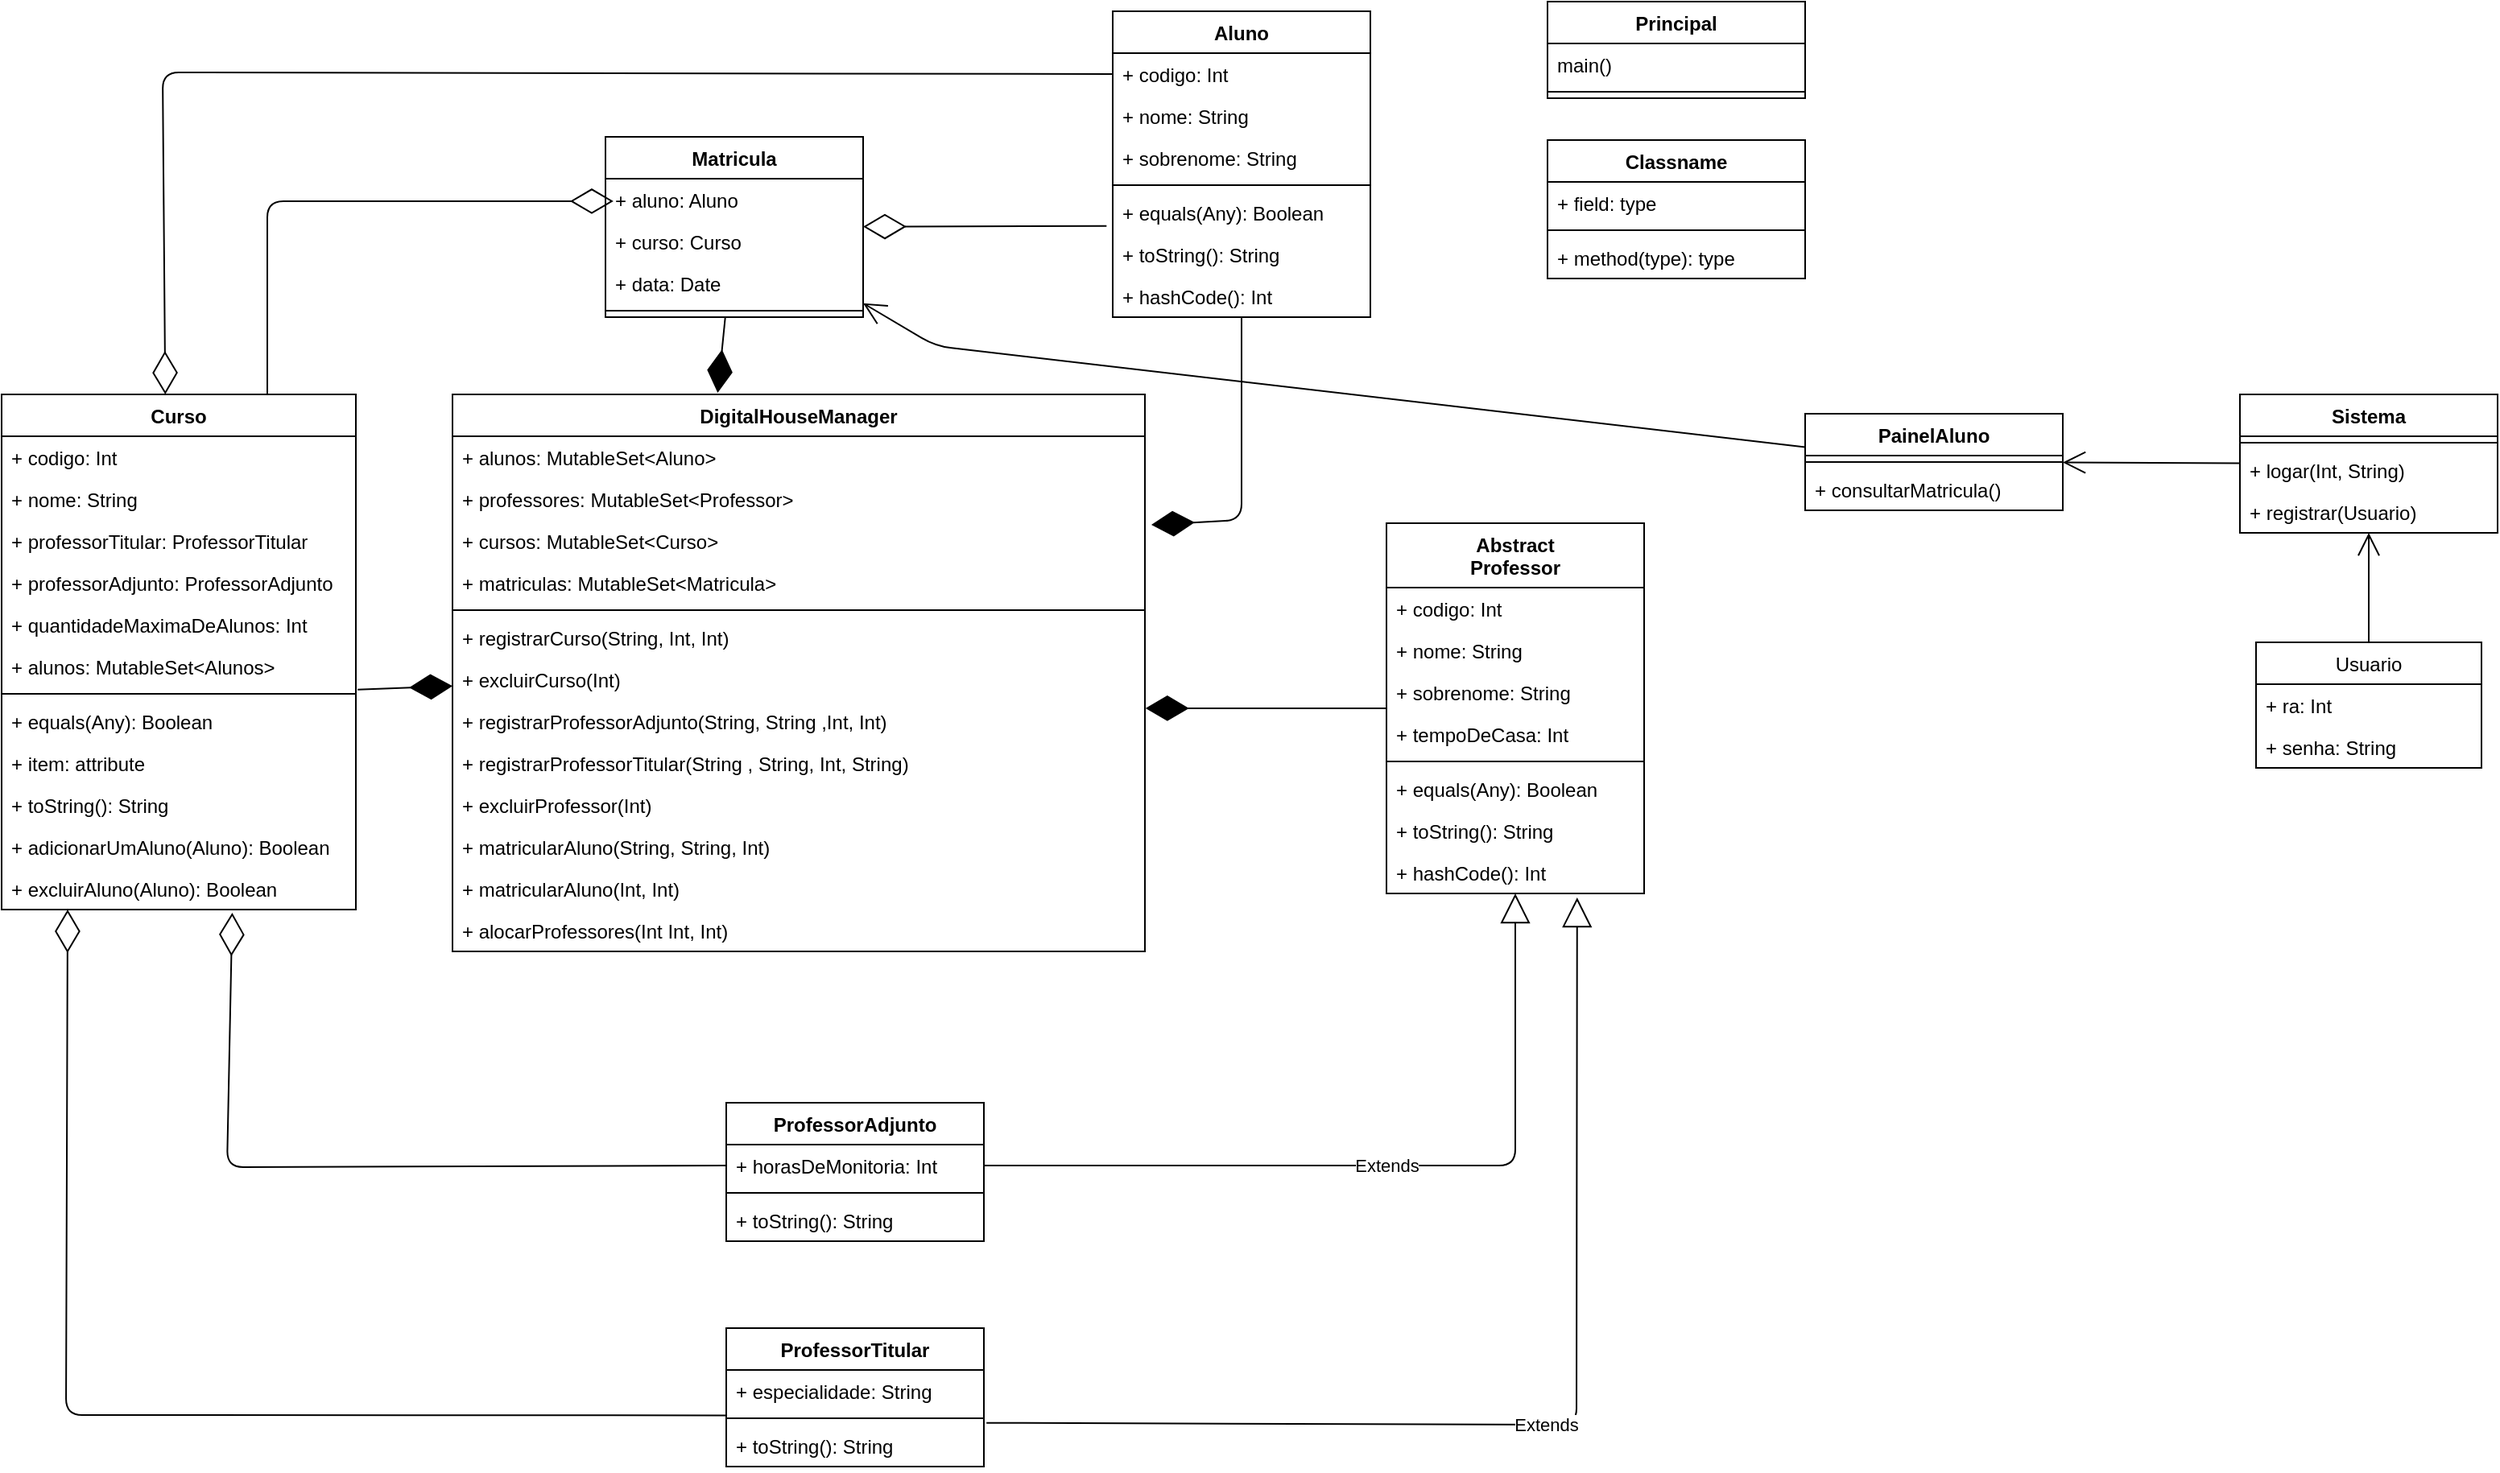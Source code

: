 <mxfile version="13.7.7" type="google"><diagram id="C5RBs43oDa-KdzZeNtuy" name="Page-1"><mxGraphModel dx="1737" dy="788" grid="1" gridSize="10" guides="1" tooltips="1" connect="1" arrows="1" fold="1" page="1" pageScale="1" pageWidth="827" pageHeight="1169" math="0" shadow="0"><root><mxCell id="WIyWlLk6GJQsqaUBKTNV-0"/><mxCell id="WIyWlLk6GJQsqaUBKTNV-1" parent="WIyWlLk6GJQsqaUBKTNV-0"/><mxCell id="T_922s3UGp3L7EfvBjby-40" value="Extends" style="endArrow=block;endSize=16;endFill=0;html=1;exitX=1;exitY=0.5;exitDx=0;exitDy=0;" parent="WIyWlLk6GJQsqaUBKTNV-1" source="T_922s3UGp3L7EfvBjby-35" target="T_922s3UGp3L7EfvBjby-15" edge="1"><mxGeometry width="160" relative="1" as="geometry"><mxPoint x="640" y="720" as="sourcePoint"/><mxPoint x="1140" y="560" as="targetPoint"/><Array as="points"><mxPoint x="1000" y="759"/></Array></mxGeometry></mxCell><mxCell id="T_922s3UGp3L7EfvBjby-41" value="Extends" style="endArrow=block;endSize=16;endFill=0;html=1;entryX=0.74;entryY=1.095;entryDx=0;entryDy=0;entryPerimeter=0;exitX=1.01;exitY=-0.044;exitDx=0;exitDy=0;exitPerimeter=0;" parent="WIyWlLk6GJQsqaUBKTNV-1" source="5TAdEPSiHCzOPGJmIDVm-1" target="T_922s3UGp3L7EfvBjby-28" edge="1"><mxGeometry width="160" relative="1" as="geometry"><mxPoint x="680" y="760" as="sourcePoint"/><mxPoint x="1030" y="340" as="targetPoint"/><Array as="points"><mxPoint x="1038" y="920"/></Array></mxGeometry></mxCell><mxCell id="z5_YrvjEdw8yl7iUUlSn-19" value="" style="endArrow=diamondThin;endFill=0;endSize=24;html=1;exitX=-0.024;exitY=0.823;exitDx=0;exitDy=0;exitPerimeter=0;" parent="WIyWlLk6GJQsqaUBKTNV-1" source="T_922s3UGp3L7EfvBjby-3" target="T_922s3UGp3L7EfvBjby-50" edge="1"><mxGeometry width="160" relative="1" as="geometry"><mxPoint x="740" y="270" as="sourcePoint"/><mxPoint x="900" y="270" as="targetPoint"/></mxGeometry></mxCell><mxCell id="z5_YrvjEdw8yl7iUUlSn-20" value="" style="endArrow=diamondThin;endFill=0;endSize=24;html=1;exitX=0.75;exitY=0;exitDx=0;exitDy=0;entryX=0.031;entryY=0.538;entryDx=0;entryDy=0;entryPerimeter=0;" parent="WIyWlLk6GJQsqaUBKTNV-1" source="T_922s3UGp3L7EfvBjby-8" target="T_922s3UGp3L7EfvBjby-51" edge="1"><mxGeometry width="160" relative="1" as="geometry"><mxPoint x="570" y="440" as="sourcePoint"/><mxPoint x="430" y="160" as="targetPoint"/><Array as="points"><mxPoint x="225" y="160"/></Array></mxGeometry></mxCell><mxCell id="5TAdEPSiHCzOPGJmIDVm-2" value="" style="endArrow=diamondThin;endFill=1;endSize=24;html=1;exitX=1.005;exitY=0.175;exitDx=0;exitDy=0;exitPerimeter=0;" edge="1" parent="WIyWlLk6GJQsqaUBKTNV-1" source="T_922s3UGp3L7EfvBjby-10" target="T_922s3UGp3L7EfvBjby-60"><mxGeometry width="160" relative="1" as="geometry"><mxPoint x="290" y="466" as="sourcePoint"/><mxPoint x="520" y="400" as="targetPoint"/></mxGeometry></mxCell><mxCell id="5TAdEPSiHCzOPGJmIDVm-3" value="" style="endArrow=diamondThin;endFill=1;endSize=24;html=1;entryX=0.383;entryY=-0.003;entryDx=0;entryDy=0;entryPerimeter=0;" edge="1" parent="WIyWlLk6GJQsqaUBKTNV-1" source="T_922s3UGp3L7EfvBjby-50" target="T_922s3UGp3L7EfvBjby-60"><mxGeometry width="160" relative="1" as="geometry"><mxPoint x="780" y="450" as="sourcePoint"/><mxPoint x="940" y="450" as="targetPoint"/></mxGeometry></mxCell><mxCell id="5TAdEPSiHCzOPGJmIDVm-4" value="" style="endArrow=diamondThin;endFill=1;endSize=24;html=1;" edge="1" parent="WIyWlLk6GJQsqaUBKTNV-1" source="T_922s3UGp3L7EfvBjby-0"><mxGeometry width="160" relative="1" as="geometry"><mxPoint x="560" y="370" as="sourcePoint"/><mxPoint x="774" y="361" as="targetPoint"/><Array as="points"><mxPoint x="830" y="358"/></Array></mxGeometry></mxCell><mxCell id="5TAdEPSiHCzOPGJmIDVm-5" value="" style="endArrow=diamondThin;endFill=1;endSize=24;html=1;entryX=1.001;entryY=0.192;entryDx=0;entryDy=0;entryPerimeter=0;" edge="1" parent="WIyWlLk6GJQsqaUBKTNV-1" source="T_922s3UGp3L7EfvBjby-15" target="5TAdEPSiHCzOPGJmIDVm-18"><mxGeometry width="160" relative="1" as="geometry"><mxPoint x="720" y="560" as="sourcePoint"/><mxPoint x="790" y="475" as="targetPoint"/></mxGeometry></mxCell><mxCell id="T_922s3UGp3L7EfvBjby-15" value="Abstract&#10;Professor" style="swimlane;fontStyle=1;align=center;verticalAlign=top;childLayout=stackLayout;horizontal=1;startSize=40;horizontalStack=0;resizeParent=1;resizeParentMax=0;resizeLast=0;collapsible=1;marginBottom=0;" parent="WIyWlLk6GJQsqaUBKTNV-1" vertex="1"><mxGeometry x="920" y="360" width="160" height="230" as="geometry"/></mxCell><mxCell id="T_922s3UGp3L7EfvBjby-16" value="+ codigo: Int" style="text;strokeColor=none;fillColor=none;align=left;verticalAlign=top;spacingLeft=4;spacingRight=4;overflow=hidden;rotatable=0;points=[[0,0.5],[1,0.5]];portConstraint=eastwest;" parent="T_922s3UGp3L7EfvBjby-15" vertex="1"><mxGeometry y="40" width="160" height="26" as="geometry"/></mxCell><mxCell id="T_922s3UGp3L7EfvBjby-19" value="+ nome: String" style="text;strokeColor=none;fillColor=none;align=left;verticalAlign=top;spacingLeft=4;spacingRight=4;overflow=hidden;rotatable=0;points=[[0,0.5],[1,0.5]];portConstraint=eastwest;" parent="T_922s3UGp3L7EfvBjby-15" vertex="1"><mxGeometry y="66" width="160" height="26" as="geometry"/></mxCell><mxCell id="T_922s3UGp3L7EfvBjby-20" value="+ sobrenome: String" style="text;strokeColor=none;fillColor=none;align=left;verticalAlign=top;spacingLeft=4;spacingRight=4;overflow=hidden;rotatable=0;points=[[0,0.5],[1,0.5]];portConstraint=eastwest;" parent="T_922s3UGp3L7EfvBjby-15" vertex="1"><mxGeometry y="92" width="160" height="26" as="geometry"/></mxCell><mxCell id="T_922s3UGp3L7EfvBjby-29" value="+ tempoDeCasa: Int" style="text;strokeColor=none;fillColor=none;align=left;verticalAlign=top;spacingLeft=4;spacingRight=4;overflow=hidden;rotatable=0;points=[[0,0.5],[1,0.5]];portConstraint=eastwest;" parent="T_922s3UGp3L7EfvBjby-15" vertex="1"><mxGeometry y="118" width="160" height="26" as="geometry"/></mxCell><mxCell id="T_922s3UGp3L7EfvBjby-17" value="" style="line;strokeWidth=1;fillColor=none;align=left;verticalAlign=middle;spacingTop=-1;spacingLeft=3;spacingRight=3;rotatable=0;labelPosition=right;points=[];portConstraint=eastwest;" parent="T_922s3UGp3L7EfvBjby-15" vertex="1"><mxGeometry y="144" width="160" height="8" as="geometry"/></mxCell><mxCell id="T_922s3UGp3L7EfvBjby-26" value="+ equals(Any): Boolean" style="text;strokeColor=none;fillColor=none;align=left;verticalAlign=top;spacingLeft=4;spacingRight=4;overflow=hidden;rotatable=0;points=[[0,0.5],[1,0.5]];portConstraint=eastwest;" parent="T_922s3UGp3L7EfvBjby-15" vertex="1"><mxGeometry y="152" width="160" height="26" as="geometry"/></mxCell><mxCell id="T_922s3UGp3L7EfvBjby-27" value="+ toString(): String" style="text;strokeColor=none;fillColor=none;align=left;verticalAlign=top;spacingLeft=4;spacingRight=4;overflow=hidden;rotatable=0;points=[[0,0.5],[1,0.5]];portConstraint=eastwest;" parent="T_922s3UGp3L7EfvBjby-15" vertex="1"><mxGeometry y="178" width="160" height="26" as="geometry"/></mxCell><mxCell id="T_922s3UGp3L7EfvBjby-28" value="+ hashCode(): Int" style="text;strokeColor=none;fillColor=none;align=left;verticalAlign=top;spacingLeft=4;spacingRight=4;overflow=hidden;rotatable=0;points=[[0,0.5],[1,0.5]];portConstraint=eastwest;" parent="T_922s3UGp3L7EfvBjby-15" vertex="1"><mxGeometry y="204" width="160" height="26" as="geometry"/></mxCell><mxCell id="T_922s3UGp3L7EfvBjby-50" value="Matricula" style="swimlane;fontStyle=1;align=center;verticalAlign=top;childLayout=stackLayout;horizontal=1;startSize=26;horizontalStack=0;resizeParent=1;resizeParentMax=0;resizeLast=0;collapsible=1;marginBottom=0;" parent="WIyWlLk6GJQsqaUBKTNV-1" vertex="1"><mxGeometry x="435" y="120" width="160" height="112" as="geometry"/></mxCell><mxCell id="T_922s3UGp3L7EfvBjby-51" value="+ aluno: Aluno" style="text;strokeColor=none;fillColor=none;align=left;verticalAlign=top;spacingLeft=4;spacingRight=4;overflow=hidden;rotatable=0;points=[[0,0.5],[1,0.5]];portConstraint=eastwest;" parent="T_922s3UGp3L7EfvBjby-50" vertex="1"><mxGeometry y="26" width="160" height="26" as="geometry"/></mxCell><mxCell id="T_922s3UGp3L7EfvBjby-54" value="+ curso: Curso" style="text;strokeColor=none;fillColor=none;align=left;verticalAlign=top;spacingLeft=4;spacingRight=4;overflow=hidden;rotatable=0;points=[[0,0.5],[1,0.5]];portConstraint=eastwest;" parent="T_922s3UGp3L7EfvBjby-50" vertex="1"><mxGeometry y="52" width="160" height="26" as="geometry"/></mxCell><mxCell id="T_922s3UGp3L7EfvBjby-55" value="+ data: Date" style="text;strokeColor=none;fillColor=none;align=left;verticalAlign=top;spacingLeft=4;spacingRight=4;overflow=hidden;rotatable=0;points=[[0,0.5],[1,0.5]];portConstraint=eastwest;" parent="T_922s3UGp3L7EfvBjby-50" vertex="1"><mxGeometry y="78" width="160" height="26" as="geometry"/></mxCell><mxCell id="T_922s3UGp3L7EfvBjby-52" value="" style="line;strokeWidth=1;fillColor=none;align=left;verticalAlign=middle;spacingTop=-1;spacingLeft=3;spacingRight=3;rotatable=0;labelPosition=right;points=[];portConstraint=eastwest;" parent="T_922s3UGp3L7EfvBjby-50" vertex="1"><mxGeometry y="104" width="160" height="8" as="geometry"/></mxCell><mxCell id="5TAdEPSiHCzOPGJmIDVm-7" value="" style="endArrow=diamondThin;endFill=0;endSize=24;html=1;exitX=0;exitY=0.5;exitDx=0;exitDy=0;entryX=0.462;entryY=0;entryDx=0;entryDy=0;entryPerimeter=0;" edge="1" parent="WIyWlLk6GJQsqaUBKTNV-1" source="T_922s3UGp3L7EfvBjby-5" target="T_922s3UGp3L7EfvBjby-8"><mxGeometry width="160" relative="1" as="geometry"><mxPoint x="430" y="40" as="sourcePoint"/><mxPoint x="590" y="40" as="targetPoint"/><Array as="points"><mxPoint x="160" y="80"/></Array></mxGeometry></mxCell><mxCell id="5TAdEPSiHCzOPGJmIDVm-11" value="" style="endArrow=diamondThin;endFill=0;endSize=24;html=1;entryX=0.651;entryY=1.079;entryDx=0;entryDy=0;entryPerimeter=0;exitX=0;exitY=0.5;exitDx=0;exitDy=0;" edge="1" parent="WIyWlLk6GJQsqaUBKTNV-1" source="T_922s3UGp3L7EfvBjby-35" target="5TAdEPSiHCzOPGJmIDVm-16"><mxGeometry width="160" relative="1" as="geometry"><mxPoint x="490" y="780" as="sourcePoint"/><mxPoint x="310" y="650" as="targetPoint"/><Array as="points"><mxPoint x="200" y="760"/></Array></mxGeometry></mxCell><mxCell id="T_922s3UGp3L7EfvBjby-8" value="Curso" style="swimlane;fontStyle=1;align=center;verticalAlign=top;childLayout=stackLayout;horizontal=1;startSize=26;horizontalStack=0;resizeParent=1;resizeParentMax=0;resizeLast=0;collapsible=1;marginBottom=0;" parent="WIyWlLk6GJQsqaUBKTNV-1" vertex="1"><mxGeometry x="60" y="280" width="220" height="320" as="geometry"/></mxCell><mxCell id="T_922s3UGp3L7EfvBjby-9" value="+ codigo: Int" style="text;strokeColor=none;fillColor=none;align=left;verticalAlign=top;spacingLeft=4;spacingRight=4;overflow=hidden;rotatable=0;points=[[0,0.5],[1,0.5]];portConstraint=eastwest;" parent="T_922s3UGp3L7EfvBjby-8" vertex="1"><mxGeometry y="26" width="220" height="26" as="geometry"/></mxCell><mxCell id="T_922s3UGp3L7EfvBjby-12" value="+ nome: String" style="text;strokeColor=none;fillColor=none;align=left;verticalAlign=top;spacingLeft=4;spacingRight=4;overflow=hidden;rotatable=0;points=[[0,0.5],[1,0.5]];portConstraint=eastwest;" parent="T_922s3UGp3L7EfvBjby-8" vertex="1"><mxGeometry y="52" width="220" height="26" as="geometry"/></mxCell><mxCell id="T_922s3UGp3L7EfvBjby-42" value="+ professorTitular: ProfessorTitular" style="text;strokeColor=none;fillColor=none;align=left;verticalAlign=top;spacingLeft=4;spacingRight=4;overflow=hidden;rotatable=0;points=[[0,0.5],[1,0.5]];portConstraint=eastwest;" parent="T_922s3UGp3L7EfvBjby-8" vertex="1"><mxGeometry y="78" width="220" height="26" as="geometry"/></mxCell><mxCell id="T_922s3UGp3L7EfvBjby-43" value="+ professorAdjunto: ProfessorAdjunto" style="text;strokeColor=none;fillColor=none;align=left;verticalAlign=top;spacingLeft=4;spacingRight=4;overflow=hidden;rotatable=0;points=[[0,0.5],[1,0.5]];portConstraint=eastwest;" parent="T_922s3UGp3L7EfvBjby-8" vertex="1"><mxGeometry y="104" width="220" height="26" as="geometry"/></mxCell><mxCell id="T_922s3UGp3L7EfvBjby-44" value="+ quantidadeMaximaDeAlunos: Int" style="text;strokeColor=none;fillColor=none;align=left;verticalAlign=top;spacingLeft=4;spacingRight=4;overflow=hidden;rotatable=0;points=[[0,0.5],[1,0.5]];portConstraint=eastwest;" parent="T_922s3UGp3L7EfvBjby-8" vertex="1"><mxGeometry y="130" width="220" height="26" as="geometry"/></mxCell><mxCell id="T_922s3UGp3L7EfvBjby-45" value="+ alunos: MutableSet&lt;Alunos&gt;" style="text;strokeColor=none;fillColor=none;align=left;verticalAlign=top;spacingLeft=4;spacingRight=4;overflow=hidden;rotatable=0;points=[[0,0.5],[1,0.5]];portConstraint=eastwest;" parent="T_922s3UGp3L7EfvBjby-8" vertex="1"><mxGeometry y="156" width="220" height="26" as="geometry"/></mxCell><mxCell id="T_922s3UGp3L7EfvBjby-10" value="" style="line;strokeWidth=1;fillColor=none;align=left;verticalAlign=middle;spacingTop=-1;spacingLeft=3;spacingRight=3;rotatable=0;labelPosition=right;points=[];portConstraint=eastwest;" parent="T_922s3UGp3L7EfvBjby-8" vertex="1"><mxGeometry y="182" width="220" height="8" as="geometry"/></mxCell><mxCell id="T_922s3UGp3L7EfvBjby-11" value="+ equals(Any): Boolean" style="text;strokeColor=none;fillColor=none;align=left;verticalAlign=top;spacingLeft=4;spacingRight=4;overflow=hidden;rotatable=0;points=[[0,0.5],[1,0.5]];portConstraint=eastwest;" parent="T_922s3UGp3L7EfvBjby-8" vertex="1"><mxGeometry y="190" width="220" height="26" as="geometry"/></mxCell><mxCell id="5TAdEPSiHCzOPGJmIDVm-15" value="+ item: attribute" style="text;strokeColor=none;fillColor=none;align=left;verticalAlign=top;spacingLeft=4;spacingRight=4;overflow=hidden;rotatable=0;points=[[0,0.5],[1,0.5]];portConstraint=eastwest;" vertex="1" parent="T_922s3UGp3L7EfvBjby-8"><mxGeometry y="216" width="220" height="26" as="geometry"/></mxCell><mxCell id="T_922s3UGp3L7EfvBjby-13" value="+ toString(): String" style="text;strokeColor=none;fillColor=none;align=left;verticalAlign=top;spacingLeft=4;spacingRight=4;overflow=hidden;rotatable=0;points=[[0,0.5],[1,0.5]];portConstraint=eastwest;" parent="T_922s3UGp3L7EfvBjby-8" vertex="1"><mxGeometry y="242" width="220" height="26" as="geometry"/></mxCell><mxCell id="T_922s3UGp3L7EfvBjby-14" value="+ adicionarUmAluno(Aluno): Boolean" style="text;strokeColor=none;fillColor=none;align=left;verticalAlign=top;spacingLeft=4;spacingRight=4;overflow=hidden;rotatable=0;points=[[0,0.5],[1,0.5]];portConstraint=eastwest;" parent="T_922s3UGp3L7EfvBjby-8" vertex="1"><mxGeometry y="268" width="220" height="26" as="geometry"/></mxCell><mxCell id="5TAdEPSiHCzOPGJmIDVm-16" value="+ excluirAluno(Aluno): Boolean" style="text;strokeColor=none;fillColor=none;align=left;verticalAlign=top;spacingLeft=4;spacingRight=4;overflow=hidden;rotatable=0;points=[[0,0.5],[1,0.5]];portConstraint=eastwest;" vertex="1" parent="T_922s3UGp3L7EfvBjby-8"><mxGeometry y="294" width="220" height="26" as="geometry"/></mxCell><mxCell id="T_922s3UGp3L7EfvBjby-0" value="Aluno" style="swimlane;fontStyle=1;align=center;verticalAlign=top;childLayout=stackLayout;horizontal=1;startSize=26;horizontalStack=0;resizeParent=1;resizeParentMax=0;resizeLast=0;collapsible=1;marginBottom=0;" parent="WIyWlLk6GJQsqaUBKTNV-1" vertex="1"><mxGeometry x="750" y="42" width="160" height="190" as="geometry"/></mxCell><mxCell id="T_922s3UGp3L7EfvBjby-5" value="+ codigo: Int" style="text;strokeColor=none;fillColor=none;align=left;verticalAlign=top;spacingLeft=4;spacingRight=4;overflow=hidden;rotatable=0;points=[[0,0.5],[1,0.5]];portConstraint=eastwest;" parent="T_922s3UGp3L7EfvBjby-0" vertex="1"><mxGeometry y="26" width="160" height="26" as="geometry"/></mxCell><mxCell id="T_922s3UGp3L7EfvBjby-1" value="+ nome: String" style="text;strokeColor=none;fillColor=none;align=left;verticalAlign=top;spacingLeft=4;spacingRight=4;overflow=hidden;rotatable=0;points=[[0,0.5],[1,0.5]];portConstraint=eastwest;" parent="T_922s3UGp3L7EfvBjby-0" vertex="1"><mxGeometry y="52" width="160" height="26" as="geometry"/></mxCell><mxCell id="T_922s3UGp3L7EfvBjby-4" value="+ sobrenome: String" style="text;strokeColor=none;fillColor=none;align=left;verticalAlign=top;spacingLeft=4;spacingRight=4;overflow=hidden;rotatable=0;points=[[0,0.5],[1,0.5]];portConstraint=eastwest;" parent="T_922s3UGp3L7EfvBjby-0" vertex="1"><mxGeometry y="78" width="160" height="26" as="geometry"/></mxCell><mxCell id="T_922s3UGp3L7EfvBjby-2" value="" style="line;strokeWidth=1;fillColor=none;align=left;verticalAlign=middle;spacingTop=-1;spacingLeft=3;spacingRight=3;rotatable=0;labelPosition=right;points=[];portConstraint=eastwest;" parent="T_922s3UGp3L7EfvBjby-0" vertex="1"><mxGeometry y="104" width="160" height="8" as="geometry"/></mxCell><mxCell id="T_922s3UGp3L7EfvBjby-3" value="+ equals(Any): Boolean" style="text;strokeColor=none;fillColor=none;align=left;verticalAlign=top;spacingLeft=4;spacingRight=4;overflow=hidden;rotatable=0;points=[[0,0.5],[1,0.5]];portConstraint=eastwest;" parent="T_922s3UGp3L7EfvBjby-0" vertex="1"><mxGeometry y="112" width="160" height="26" as="geometry"/></mxCell><mxCell id="T_922s3UGp3L7EfvBjby-6" value="+ toString(): String" style="text;strokeColor=none;fillColor=none;align=left;verticalAlign=top;spacingLeft=4;spacingRight=4;overflow=hidden;rotatable=0;points=[[0,0.5],[1,0.5]];portConstraint=eastwest;" parent="T_922s3UGp3L7EfvBjby-0" vertex="1"><mxGeometry y="138" width="160" height="26" as="geometry"/></mxCell><mxCell id="T_922s3UGp3L7EfvBjby-7" value="+ hashCode(): Int" style="text;strokeColor=none;fillColor=none;align=left;verticalAlign=top;spacingLeft=4;spacingRight=4;overflow=hidden;rotatable=0;points=[[0,0.5],[1,0.5]];portConstraint=eastwest;" parent="T_922s3UGp3L7EfvBjby-0" vertex="1"><mxGeometry y="164" width="160" height="26" as="geometry"/></mxCell><mxCell id="5TAdEPSiHCzOPGJmIDVm-14" value="" style="endArrow=diamondThin;endFill=0;endSize=24;html=1;exitX=-0.002;exitY=1.085;exitDx=0;exitDy=0;exitPerimeter=0;" edge="1" parent="WIyWlLk6GJQsqaUBKTNV-1" source="T_922s3UGp3L7EfvBjby-31"><mxGeometry width="160" relative="1" as="geometry"><mxPoint x="101" y="760" as="sourcePoint"/><mxPoint x="101" y="600" as="targetPoint"/><Array as="points"><mxPoint x="100" y="914"/></Array></mxGeometry></mxCell><mxCell id="T_922s3UGp3L7EfvBjby-30" value="ProfessorTitular" style="swimlane;fontStyle=1;align=center;verticalAlign=top;childLayout=stackLayout;horizontal=1;startSize=26;horizontalStack=0;resizeParent=1;resizeParentMax=0;resizeLast=0;collapsible=1;marginBottom=0;" parent="WIyWlLk6GJQsqaUBKTNV-1" vertex="1"><mxGeometry x="510" y="860" width="160" height="86" as="geometry"/></mxCell><mxCell id="T_922s3UGp3L7EfvBjby-31" value="+ especialidade: String" style="text;strokeColor=none;fillColor=none;align=left;verticalAlign=top;spacingLeft=4;spacingRight=4;overflow=hidden;rotatable=0;points=[[0,0.5],[1,0.5]];portConstraint=eastwest;" parent="T_922s3UGp3L7EfvBjby-30" vertex="1"><mxGeometry y="26" width="160" height="26" as="geometry"/></mxCell><mxCell id="T_922s3UGp3L7EfvBjby-32" value="" style="line;strokeWidth=1;fillColor=none;align=left;verticalAlign=middle;spacingTop=-1;spacingLeft=3;spacingRight=3;rotatable=0;labelPosition=right;points=[];portConstraint=eastwest;" parent="T_922s3UGp3L7EfvBjby-30" vertex="1"><mxGeometry y="52" width="160" height="8" as="geometry"/></mxCell><mxCell id="5TAdEPSiHCzOPGJmIDVm-1" value="+ toString(): String" style="text;strokeColor=none;fillColor=none;align=left;verticalAlign=top;spacingLeft=4;spacingRight=4;overflow=hidden;rotatable=0;points=[[0,0.5],[1,0.5]];portConstraint=eastwest;" vertex="1" parent="T_922s3UGp3L7EfvBjby-30"><mxGeometry y="60" width="160" height="26" as="geometry"/></mxCell><mxCell id="T_922s3UGp3L7EfvBjby-60" value="DigitalHouseManager" style="swimlane;fontStyle=1;align=center;verticalAlign=top;childLayout=stackLayout;horizontal=1;startSize=26;horizontalStack=0;resizeParent=1;resizeParentMax=0;resizeLast=0;collapsible=1;marginBottom=0;" parent="WIyWlLk6GJQsqaUBKTNV-1" vertex="1"><mxGeometry x="340" y="280" width="430" height="346" as="geometry"/></mxCell><mxCell id="T_922s3UGp3L7EfvBjby-61" value="+ alunos: MutableSet&lt;Aluno&gt;" style="text;strokeColor=none;fillColor=none;align=left;verticalAlign=top;spacingLeft=4;spacingRight=4;overflow=hidden;rotatable=0;points=[[0,0.5],[1,0.5]];portConstraint=eastwest;" parent="T_922s3UGp3L7EfvBjby-60" vertex="1"><mxGeometry y="26" width="430" height="26" as="geometry"/></mxCell><mxCell id="T_922s3UGp3L7EfvBjby-64" value="+ professores: MutableSet&lt;Professor&gt;" style="text;strokeColor=none;fillColor=none;align=left;verticalAlign=top;spacingLeft=4;spacingRight=4;overflow=hidden;rotatable=0;points=[[0,0.5],[1,0.5]];portConstraint=eastwest;" parent="T_922s3UGp3L7EfvBjby-60" vertex="1"><mxGeometry y="52" width="430" height="26" as="geometry"/></mxCell><mxCell id="T_922s3UGp3L7EfvBjby-65" value="+ cursos: MutableSet&lt;Curso&gt;" style="text;strokeColor=none;fillColor=none;align=left;verticalAlign=top;spacingLeft=4;spacingRight=4;overflow=hidden;rotatable=0;points=[[0,0.5],[1,0.5]];portConstraint=eastwest;" parent="T_922s3UGp3L7EfvBjby-60" vertex="1"><mxGeometry y="78" width="430" height="26" as="geometry"/></mxCell><mxCell id="T_922s3UGp3L7EfvBjby-66" value="+ matriculas: MutableSet&lt;Matricula&gt;" style="text;strokeColor=none;fillColor=none;align=left;verticalAlign=top;spacingLeft=4;spacingRight=4;overflow=hidden;rotatable=0;points=[[0,0.5],[1,0.5]];portConstraint=eastwest;" parent="T_922s3UGp3L7EfvBjby-60" vertex="1"><mxGeometry y="104" width="430" height="26" as="geometry"/></mxCell><mxCell id="T_922s3UGp3L7EfvBjby-62" value="" style="line;strokeWidth=1;fillColor=none;align=left;verticalAlign=middle;spacingTop=-1;spacingLeft=3;spacingRight=3;rotatable=0;labelPosition=right;points=[];portConstraint=eastwest;" parent="T_922s3UGp3L7EfvBjby-60" vertex="1"><mxGeometry y="130" width="430" height="8" as="geometry"/></mxCell><mxCell id="T_922s3UGp3L7EfvBjby-63" value="+ registrarCurso(String, Int, Int)" style="text;strokeColor=none;fillColor=none;align=left;verticalAlign=top;spacingLeft=4;spacingRight=4;overflow=hidden;rotatable=0;points=[[0,0.5],[1,0.5]];portConstraint=eastwest;" parent="T_922s3UGp3L7EfvBjby-60" vertex="1"><mxGeometry y="138" width="430" height="26" as="geometry"/></mxCell><mxCell id="5TAdEPSiHCzOPGJmIDVm-17" value="+ excluirCurso(Int)" style="text;strokeColor=none;fillColor=none;align=left;verticalAlign=top;spacingLeft=4;spacingRight=4;overflow=hidden;rotatable=0;points=[[0,0.5],[1,0.5]];portConstraint=eastwest;" vertex="1" parent="T_922s3UGp3L7EfvBjby-60"><mxGeometry y="164" width="430" height="26" as="geometry"/></mxCell><mxCell id="5TAdEPSiHCzOPGJmIDVm-18" value="+ registrarProfessorAdjunto(String, String ,Int, Int)" style="text;strokeColor=none;fillColor=none;align=left;verticalAlign=top;spacingLeft=4;spacingRight=4;overflow=hidden;rotatable=0;points=[[0,0.5],[1,0.5]];portConstraint=eastwest;" vertex="1" parent="T_922s3UGp3L7EfvBjby-60"><mxGeometry y="190" width="430" height="26" as="geometry"/></mxCell><mxCell id="5TAdEPSiHCzOPGJmIDVm-20" value="+ registrarProfessorTitular(String , String, Int, String)" style="text;strokeColor=none;fillColor=none;align=left;verticalAlign=top;spacingLeft=4;spacingRight=4;overflow=hidden;rotatable=0;points=[[0,0.5],[1,0.5]];portConstraint=eastwest;" vertex="1" parent="T_922s3UGp3L7EfvBjby-60"><mxGeometry y="216" width="430" height="26" as="geometry"/></mxCell><mxCell id="5TAdEPSiHCzOPGJmIDVm-21" value="+ excluirProfessor(Int)" style="text;strokeColor=none;fillColor=none;align=left;verticalAlign=top;spacingLeft=4;spacingRight=4;overflow=hidden;rotatable=0;points=[[0,0.5],[1,0.5]];portConstraint=eastwest;" vertex="1" parent="T_922s3UGp3L7EfvBjby-60"><mxGeometry y="242" width="430" height="26" as="geometry"/></mxCell><mxCell id="5TAdEPSiHCzOPGJmIDVm-22" value="+ matricularAluno(String, String, Int)" style="text;strokeColor=none;fillColor=none;align=left;verticalAlign=top;spacingLeft=4;spacingRight=4;overflow=hidden;rotatable=0;points=[[0,0.5],[1,0.5]];portConstraint=eastwest;" vertex="1" parent="T_922s3UGp3L7EfvBjby-60"><mxGeometry y="268" width="430" height="26" as="geometry"/></mxCell><mxCell id="5TAdEPSiHCzOPGJmIDVm-23" value="+ matricularAluno(Int, Int)" style="text;strokeColor=none;fillColor=none;align=left;verticalAlign=top;spacingLeft=4;spacingRight=4;overflow=hidden;rotatable=0;points=[[0,0.5],[1,0.5]];portConstraint=eastwest;" vertex="1" parent="T_922s3UGp3L7EfvBjby-60"><mxGeometry y="294" width="430" height="26" as="geometry"/></mxCell><mxCell id="5TAdEPSiHCzOPGJmIDVm-24" value="+ alocarProfessores(Int Int, Int)&#10;" style="text;strokeColor=none;fillColor=none;align=left;verticalAlign=top;spacingLeft=4;spacingRight=4;overflow=hidden;rotatable=0;points=[[0,0.5],[1,0.5]];portConstraint=eastwest;" vertex="1" parent="T_922s3UGp3L7EfvBjby-60"><mxGeometry y="320" width="430" height="26" as="geometry"/></mxCell><mxCell id="T_922s3UGp3L7EfvBjby-34" value="ProfessorAdjunto" style="swimlane;fontStyle=1;align=center;verticalAlign=top;childLayout=stackLayout;horizontal=1;startSize=26;horizontalStack=0;resizeParent=1;resizeParentMax=0;resizeLast=0;collapsible=1;marginBottom=0;" parent="WIyWlLk6GJQsqaUBKTNV-1" vertex="1"><mxGeometry x="510" y="720" width="160" height="86" as="geometry"/></mxCell><mxCell id="T_922s3UGp3L7EfvBjby-35" value="+ horasDeMonitoria: Int" style="text;strokeColor=none;fillColor=none;align=left;verticalAlign=top;spacingLeft=4;spacingRight=4;overflow=hidden;rotatable=0;points=[[0,0.5],[1,0.5]];portConstraint=eastwest;" parent="T_922s3UGp3L7EfvBjby-34" vertex="1"><mxGeometry y="26" width="160" height="26" as="geometry"/></mxCell><mxCell id="T_922s3UGp3L7EfvBjby-36" value="" style="line;strokeWidth=1;fillColor=none;align=left;verticalAlign=middle;spacingTop=-1;spacingLeft=3;spacingRight=3;rotatable=0;labelPosition=right;points=[];portConstraint=eastwest;" parent="T_922s3UGp3L7EfvBjby-34" vertex="1"><mxGeometry y="52" width="160" height="8" as="geometry"/></mxCell><mxCell id="5TAdEPSiHCzOPGJmIDVm-0" value="+ toString(): String" style="text;strokeColor=none;fillColor=none;align=left;verticalAlign=top;spacingLeft=4;spacingRight=4;overflow=hidden;rotatable=0;points=[[0,0.5],[1,0.5]];portConstraint=eastwest;" vertex="1" parent="T_922s3UGp3L7EfvBjby-34"><mxGeometry y="60" width="160" height="26" as="geometry"/></mxCell><mxCell id="5TAdEPSiHCzOPGJmIDVm-29" value="Principal" style="swimlane;fontStyle=1;align=center;verticalAlign=top;childLayout=stackLayout;horizontal=1;startSize=26;horizontalStack=0;resizeParent=1;resizeParentMax=0;resizeLast=0;collapsible=1;marginBottom=0;" vertex="1" parent="WIyWlLk6GJQsqaUBKTNV-1"><mxGeometry x="1020" y="36" width="160" height="60" as="geometry"/></mxCell><mxCell id="5TAdEPSiHCzOPGJmIDVm-30" value="main()" style="text;strokeColor=none;fillColor=none;align=left;verticalAlign=top;spacingLeft=4;spacingRight=4;overflow=hidden;rotatable=0;points=[[0,0.5],[1,0.5]];portConstraint=eastwest;" vertex="1" parent="5TAdEPSiHCzOPGJmIDVm-29"><mxGeometry y="26" width="160" height="26" as="geometry"/></mxCell><mxCell id="5TAdEPSiHCzOPGJmIDVm-31" value="" style="line;strokeWidth=1;fillColor=none;align=left;verticalAlign=middle;spacingTop=-1;spacingLeft=3;spacingRight=3;rotatable=0;labelPosition=right;points=[];portConstraint=eastwest;" vertex="1" parent="5TAdEPSiHCzOPGJmIDVm-29"><mxGeometry y="52" width="160" height="8" as="geometry"/></mxCell><mxCell id="5TAdEPSiHCzOPGJmIDVm-50" value="Classname" style="swimlane;fontStyle=1;align=center;verticalAlign=top;childLayout=stackLayout;horizontal=1;startSize=26;horizontalStack=0;resizeParent=1;resizeParentMax=0;resizeLast=0;collapsible=1;marginBottom=0;" vertex="1" parent="WIyWlLk6GJQsqaUBKTNV-1"><mxGeometry x="1020" y="122" width="160" height="86" as="geometry"/></mxCell><mxCell id="5TAdEPSiHCzOPGJmIDVm-51" value="+ field: type" style="text;strokeColor=none;fillColor=none;align=left;verticalAlign=top;spacingLeft=4;spacingRight=4;overflow=hidden;rotatable=0;points=[[0,0.5],[1,0.5]];portConstraint=eastwest;" vertex="1" parent="5TAdEPSiHCzOPGJmIDVm-50"><mxGeometry y="26" width="160" height="26" as="geometry"/></mxCell><mxCell id="5TAdEPSiHCzOPGJmIDVm-52" value="" style="line;strokeWidth=1;fillColor=none;align=left;verticalAlign=middle;spacingTop=-1;spacingLeft=3;spacingRight=3;rotatable=0;labelPosition=right;points=[];portConstraint=eastwest;" vertex="1" parent="5TAdEPSiHCzOPGJmIDVm-50"><mxGeometry y="52" width="160" height="8" as="geometry"/></mxCell><mxCell id="5TAdEPSiHCzOPGJmIDVm-53" value="+ method(type): type" style="text;strokeColor=none;fillColor=none;align=left;verticalAlign=top;spacingLeft=4;spacingRight=4;overflow=hidden;rotatable=0;points=[[0,0.5],[1,0.5]];portConstraint=eastwest;" vertex="1" parent="5TAdEPSiHCzOPGJmIDVm-50"><mxGeometry y="60" width="160" height="26" as="geometry"/></mxCell><mxCell id="5TAdEPSiHCzOPGJmIDVm-55" value="" style="endArrow=open;endFill=1;endSize=12;html=1;exitX=0.5;exitY=0;exitDx=0;exitDy=0;" edge="1" parent="WIyWlLk6GJQsqaUBKTNV-1" source="5TAdEPSiHCzOPGJmIDVm-46" target="5TAdEPSiHCzOPGJmIDVm-37"><mxGeometry width="160" relative="1" as="geometry"><mxPoint x="1330" y="614" as="sourcePoint"/><mxPoint x="1490" y="614" as="targetPoint"/></mxGeometry></mxCell><mxCell id="5TAdEPSiHCzOPGJmIDVm-56" value="PainelAluno" style="swimlane;fontStyle=1;align=center;verticalAlign=top;childLayout=stackLayout;horizontal=1;startSize=26;horizontalStack=0;resizeParent=1;resizeParentMax=0;resizeLast=0;collapsible=1;marginBottom=0;" vertex="1" parent="WIyWlLk6GJQsqaUBKTNV-1"><mxGeometry x="1180" y="292" width="160" height="60" as="geometry"/></mxCell><mxCell id="5TAdEPSiHCzOPGJmIDVm-58" value="" style="line;strokeWidth=1;fillColor=none;align=left;verticalAlign=middle;spacingTop=-1;spacingLeft=3;spacingRight=3;rotatable=0;labelPosition=right;points=[];portConstraint=eastwest;" vertex="1" parent="5TAdEPSiHCzOPGJmIDVm-56"><mxGeometry y="26" width="160" height="8" as="geometry"/></mxCell><mxCell id="5TAdEPSiHCzOPGJmIDVm-59" value="+ consultarMatricula()" style="text;strokeColor=none;fillColor=none;align=left;verticalAlign=top;spacingLeft=4;spacingRight=4;overflow=hidden;rotatable=0;points=[[0,0.5],[1,0.5]];portConstraint=eastwest;" vertex="1" parent="5TAdEPSiHCzOPGJmIDVm-56"><mxGeometry y="34" width="160" height="26" as="geometry"/></mxCell><mxCell id="5TAdEPSiHCzOPGJmIDVm-37" value="Sistema" style="swimlane;fontStyle=1;align=center;verticalAlign=top;childLayout=stackLayout;horizontal=1;startSize=26;horizontalStack=0;resizeParent=1;resizeParentMax=0;resizeLast=0;collapsible=1;marginBottom=0;" vertex="1" parent="WIyWlLk6GJQsqaUBKTNV-1"><mxGeometry x="1450" y="280" width="160" height="86" as="geometry"/></mxCell><mxCell id="5TAdEPSiHCzOPGJmIDVm-39" value="" style="line;strokeWidth=1;fillColor=none;align=left;verticalAlign=middle;spacingTop=-1;spacingLeft=3;spacingRight=3;rotatable=0;labelPosition=right;points=[];portConstraint=eastwest;" vertex="1" parent="5TAdEPSiHCzOPGJmIDVm-37"><mxGeometry y="26" width="160" height="8" as="geometry"/></mxCell><mxCell id="5TAdEPSiHCzOPGJmIDVm-40" value="+ logar(Int, String)" style="text;strokeColor=none;fillColor=none;align=left;verticalAlign=top;spacingLeft=4;spacingRight=4;overflow=hidden;rotatable=0;points=[[0,0.5],[1,0.5]];portConstraint=eastwest;" vertex="1" parent="5TAdEPSiHCzOPGJmIDVm-37"><mxGeometry y="34" width="160" height="26" as="geometry"/></mxCell><mxCell id="5TAdEPSiHCzOPGJmIDVm-45" value="+ registrar(Usuario)" style="text;strokeColor=none;fillColor=none;align=left;verticalAlign=top;spacingLeft=4;spacingRight=4;overflow=hidden;rotatable=0;points=[[0,0.5],[1,0.5]];portConstraint=eastwest;" vertex="1" parent="5TAdEPSiHCzOPGJmIDVm-37"><mxGeometry y="60" width="160" height="26" as="geometry"/></mxCell><mxCell id="5TAdEPSiHCzOPGJmIDVm-46" value="Usuario" style="swimlane;fontStyle=0;childLayout=stackLayout;horizontal=1;startSize=26;fillColor=none;horizontalStack=0;resizeParent=1;resizeParentMax=0;resizeLast=0;collapsible=1;marginBottom=0;" vertex="1" parent="WIyWlLk6GJQsqaUBKTNV-1"><mxGeometry x="1460" y="434" width="140" height="78" as="geometry"/></mxCell><mxCell id="5TAdEPSiHCzOPGJmIDVm-47" value="+ ra: Int" style="text;strokeColor=none;fillColor=none;align=left;verticalAlign=top;spacingLeft=4;spacingRight=4;overflow=hidden;rotatable=0;points=[[0,0.5],[1,0.5]];portConstraint=eastwest;" vertex="1" parent="5TAdEPSiHCzOPGJmIDVm-46"><mxGeometry y="26" width="140" height="26" as="geometry"/></mxCell><mxCell id="5TAdEPSiHCzOPGJmIDVm-48" value="+ senha: String" style="text;strokeColor=none;fillColor=none;align=left;verticalAlign=top;spacingLeft=4;spacingRight=4;overflow=hidden;rotatable=0;points=[[0,0.5],[1,0.5]];portConstraint=eastwest;" vertex="1" parent="5TAdEPSiHCzOPGJmIDVm-46"><mxGeometry y="52" width="140" height="26" as="geometry"/></mxCell><mxCell id="5TAdEPSiHCzOPGJmIDVm-64" value="" style="endArrow=open;endFill=1;endSize=12;html=1;" edge="1" parent="WIyWlLk6GJQsqaUBKTNV-1" source="5TAdEPSiHCzOPGJmIDVm-37" target="5TAdEPSiHCzOPGJmIDVm-56"><mxGeometry width="160" relative="1" as="geometry"><mxPoint x="1320" y="580" as="sourcePoint"/><mxPoint x="1480" y="580" as="targetPoint"/></mxGeometry></mxCell><mxCell id="5TAdEPSiHCzOPGJmIDVm-65" value="" style="endArrow=open;endFill=1;endSize=12;html=1;" edge="1" parent="WIyWlLk6GJQsqaUBKTNV-1" source="5TAdEPSiHCzOPGJmIDVm-56" target="T_922s3UGp3L7EfvBjby-50"><mxGeometry width="160" relative="1" as="geometry"><mxPoint x="980" y="290" as="sourcePoint"/><mxPoint x="1140" y="290" as="targetPoint"/><Array as="points"><mxPoint x="640" y="250"/></Array></mxGeometry></mxCell></root></mxGraphModel></diagram></mxfile>